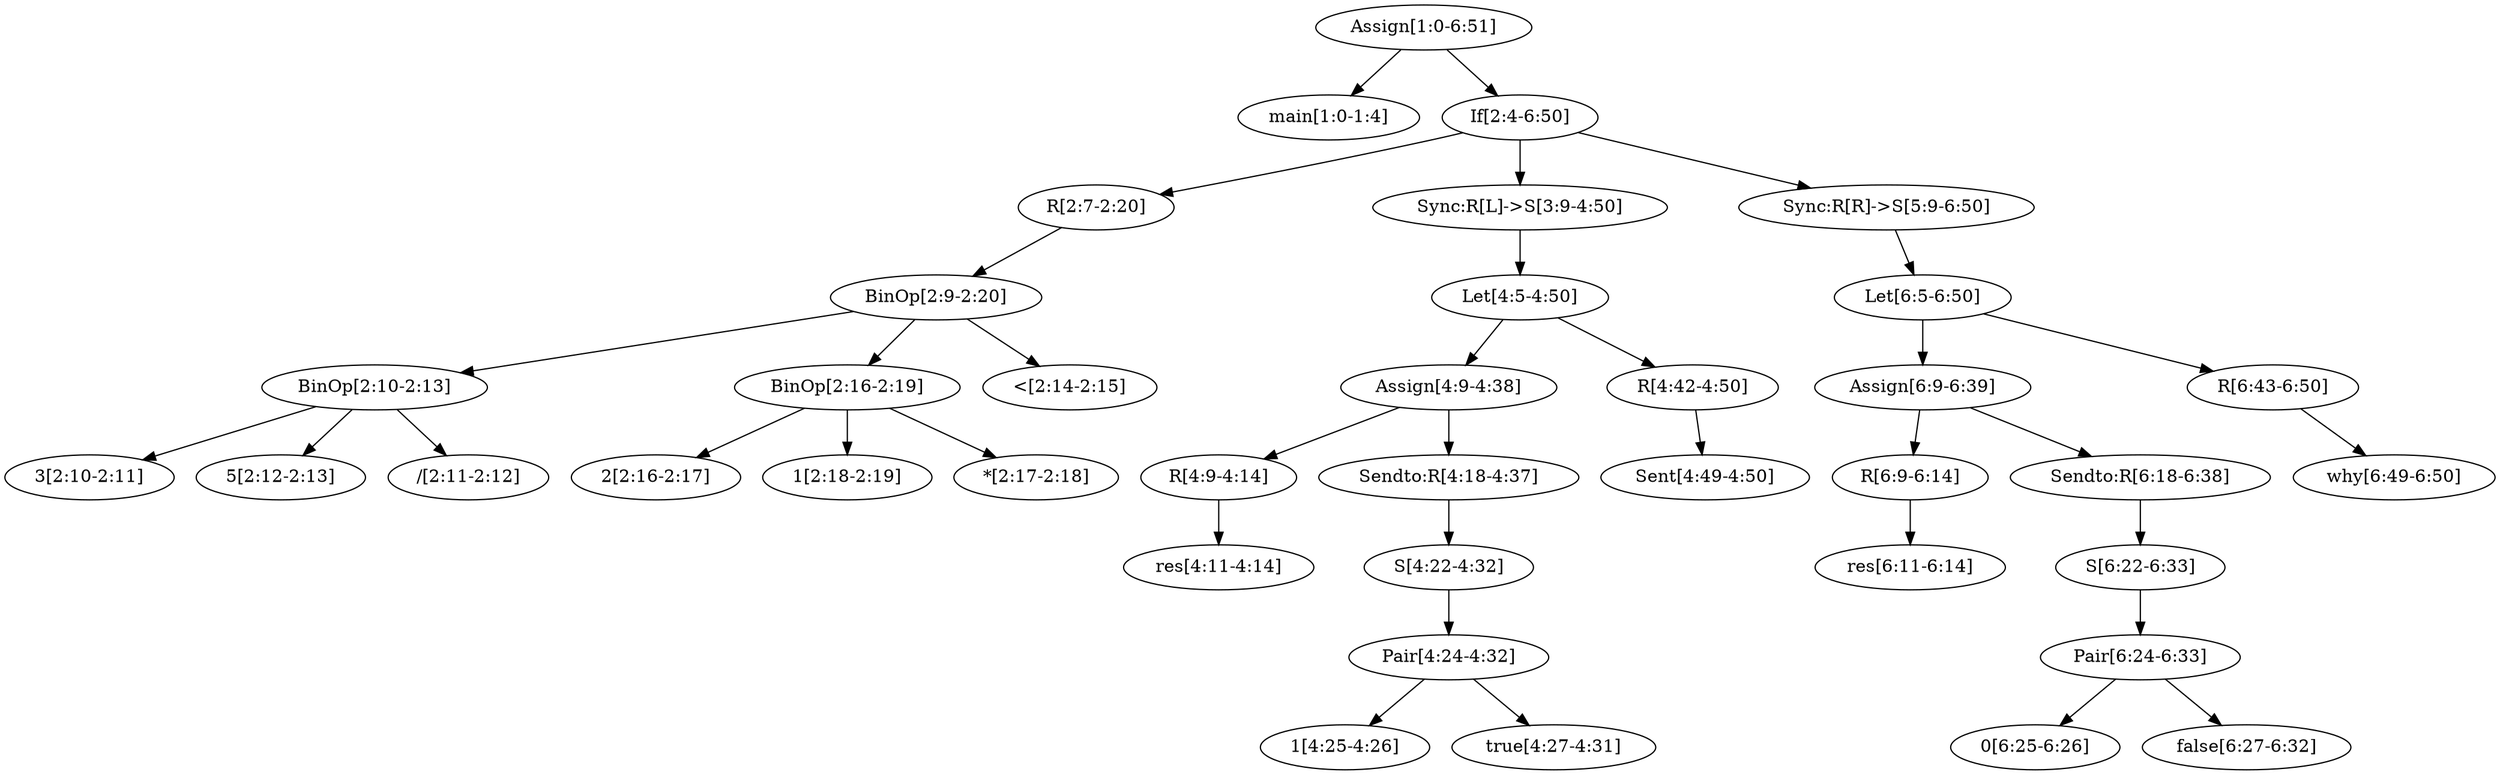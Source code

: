 digraph G{n0[label="Assign[1:0-6:51]"];n0->n1;n0->n2;n1[label="main[1:0-1:4]"];n2[label="If[2:4-6:50]"];n2->n3;n2->n14;n2->n26;n3[label="R[2:7-2:20]"];n3->n4;n4[label="BinOp[2:9-2:20]"];n4->n5;n4->n9;n4->n13;n5[label="BinOp[2:10-2:13]"];n5->n6;n5->n7;n5->n8;n6[label="3[2:10-2:11]"];n7[label="5[2:12-2:13]"];n8[label="/[2:11-2:12]"];n9[label="BinOp[2:16-2:19]"];n9->n10;n9->n11;n9->n12;n10[label="2[2:16-2:17]"];n11[label="1[2:18-2:19]"];n12[label="*[2:17-2:18]"];n13[label="<[2:14-2:15]"];n14[label="Sync:R[L]->S[3:9-4:50]"];n14->n15;n15[label="Let[4:5-4:50]"];n15->n16;n15->n24;n16[label="Assign[4:9-4:38]"];n16->n17;n16->n19;n17[label="R[4:9-4:14]"];n17->n18;n18[label="res[4:11-4:14]"];n19[label="Sendfrom:S[4:18-4:37]"];n19[label="Sendto:R[4:18-4:37]"];n19->n20;n20[label="S[4:22-4:32]"];n20->n21;n21[label="Pair[4:24-4:32]"];n21->n22;n21->n23;n22[label="1[4:25-4:26]"];n23[label="true[4:27-4:31]"];n24[label="R[4:42-4:50]"];n24->n25;n25[label="Sent[4:49-4:50]"];n26[label="Sync:R[R]->S[5:9-6:50]"];n26->n27;n27[label="Let[6:5-6:50]"];n27->n28;n27->n36;n28[label="Assign[6:9-6:39]"];n28->n29;n28->n31;n29[label="R[6:9-6:14]"];n29->n30;n30[label="res[6:11-6:14]"];n31[label="Sendfrom:S[6:18-6:38]"];n31[label="Sendto:R[6:18-6:38]"];n31->n32;n32[label="S[6:22-6:33]"];n32->n33;n33[label="Pair[6:24-6:33]"];n33->n34;n33->n35;n34[label="0[6:25-6:26]"];n35[label="false[6:27-6:32]"];n36[label="R[6:43-6:50]"];n36->n37;n37[label="why[6:49-6:50]"];}